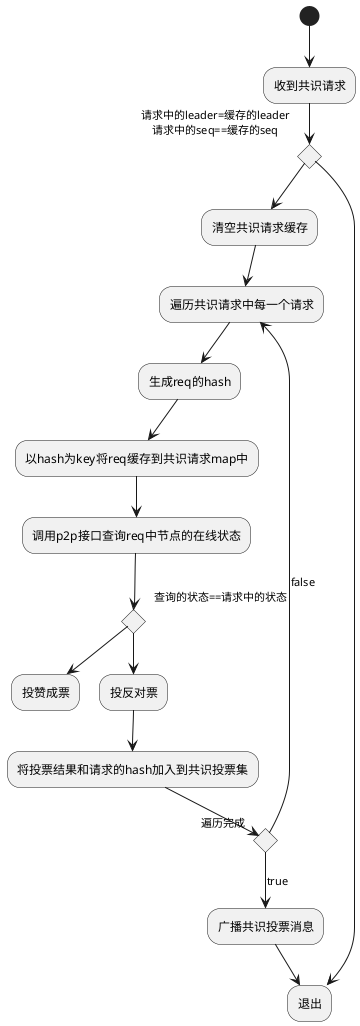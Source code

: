 @startuml
(*) --> 收到共识请求
if 请求中的leader=缓存的leader\n请求中的seq==缓存的seq then
    --> 清空共识请求缓存
    --> 遍历共识请求中每一个请求
    --> 生成req的hash
    --> 以hash为key将req缓存到共识请求map中
    --> 调用p2p接口查询req中节点的在线状态
    if 查询的状态==请求中的状态 then
        --> 投赞成票
    else
        --> 投反对票
    endif
    --> 将投票结果和请求的hash加入到共识投票集
    if 遍历完成 then
        --> [true]广播共识投票消息
        --> 退出
    else
        --> [false]遍历共识请求中每一个请求
    endif
else
--> 退出
endif
@enduml